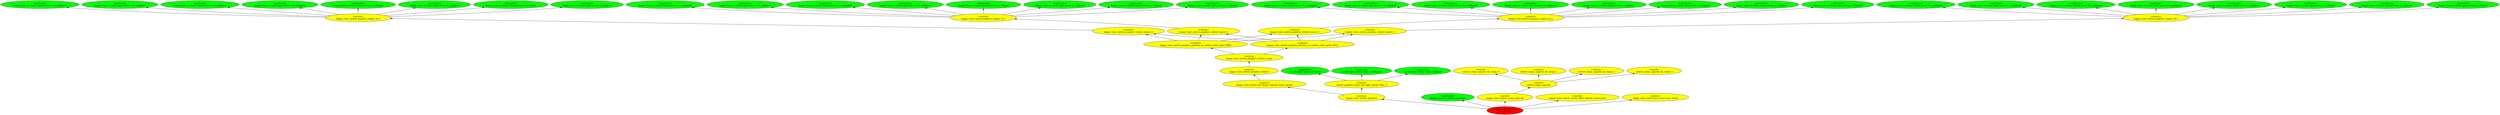 digraph {
rankdir="BT"
ss_tail_light_railcar_32px_2_unflipped [fillcolor=green style="filled" label="<spriteset>\nss_tail_light_railcar_32px_2_unflipped"]
ss_tail_light_railcar_32px_2_flipped [fillcolor=green style="filled" label="<spriteset>\nss_tail_light_railcar_32px_2_flipped"]
ss_tail_light_empty_unflipped [fillcolor=green style="filled" label="<spriteset>\nss_tail_light_empty_unflipped"]
switch_graphics_layer_tail_light_railcar_32px_2 [fillcolor=yellow style="filled" label="<switch>\nswitch_graphics_layer_tail_light_railcar_32px_2"]
switch_cargo_capacity_by_cargo_0 [fillcolor=yellow style="filled" label="<switch>\nswitch_cargo_capacity_by_cargo_0"]
switch_cargo_capacity_by_cargo_1 [fillcolor=yellow style="filled" label="<switch>\nswitch_cargo_capacity_by_cargo_1"]
switch_cargo_capacity_by_cargo_2 [fillcolor=yellow style="filled" label="<switch>\nswitch_cargo_capacity_by_cargo_2"]
switch_cargo_capacity_by_cargo_3 [fillcolor=yellow style="filled" label="<switch>\nswitch_cargo_capacity_by_cargo_3"]
switch_cargo_capacity [fillcolor=yellow style="filled" label="<switch>\nswitch_cargo_capacity"]
happy_train_ss_doors_closed_livery_1_0_unflipped [fillcolor=green style="filled" label="<spriteset>\nhappy_train_ss_doors_closed_livery_1_0_unflipped"]
happy_train_ss_doors_open_livery_1_0_unflipped [fillcolor=green style="filled" label="<spriteset>\nhappy_train_ss_doors_open_livery_1_0_unflipped"]
happy_train_ss_doors_closed_livery_2_0_unflipped [fillcolor=green style="filled" label="<spriteset>\nhappy_train_ss_doors_closed_livery_2_0_unflipped"]
happy_train_ss_doors_open_livery_2_0_unflipped [fillcolor=green style="filled" label="<spriteset>\nhappy_train_ss_doors_open_livery_2_0_unflipped"]
happy_train_ss_doors_closed_livery_1_0_flipped [fillcolor=green style="filled" label="<spriteset>\nhappy_train_ss_doors_closed_livery_1_0_flipped"]
happy_train_ss_doors_open_livery_1_0_flipped [fillcolor=green style="filled" label="<spriteset>\nhappy_train_ss_doors_open_livery_1_0_flipped"]
happy_train_ss_doors_closed_livery_2_0_flipped [fillcolor=green style="filled" label="<spriteset>\nhappy_train_ss_doors_closed_livery_2_0_flipped"]
happy_train_ss_doors_open_livery_2_0_flipped [fillcolor=green style="filled" label="<spriteset>\nhappy_train_ss_doors_open_livery_2_0_flipped"]
happy_train_switch_graphics_engine_id_0 [fillcolor=yellow style="filled" label="<switch>\nhappy_train_switch_graphics_engine_id_0"]
happy_train_switch_graphics_vehicle_layers_0 [fillcolor=yellow style="filled" label="<switch>\nhappy_train_switch_graphics_vehicle_layers_0"]
happy_train_ss_doors_closed_livery_1_1_unflipped [fillcolor=green style="filled" label="<spriteset>\nhappy_train_ss_doors_closed_livery_1_1_unflipped"]
happy_train_ss_doors_open_livery_1_1_unflipped [fillcolor=green style="filled" label="<spriteset>\nhappy_train_ss_doors_open_livery_1_1_unflipped"]
happy_train_ss_doors_closed_livery_2_1_unflipped [fillcolor=green style="filled" label="<spriteset>\nhappy_train_ss_doors_closed_livery_2_1_unflipped"]
happy_train_ss_doors_open_livery_2_1_unflipped [fillcolor=green style="filled" label="<spriteset>\nhappy_train_ss_doors_open_livery_2_1_unflipped"]
happy_train_ss_doors_closed_livery_1_1_flipped [fillcolor=green style="filled" label="<spriteset>\nhappy_train_ss_doors_closed_livery_1_1_flipped"]
happy_train_ss_doors_open_livery_1_1_flipped [fillcolor=green style="filled" label="<spriteset>\nhappy_train_ss_doors_open_livery_1_1_flipped"]
happy_train_ss_doors_closed_livery_2_1_flipped [fillcolor=green style="filled" label="<spriteset>\nhappy_train_ss_doors_closed_livery_2_1_flipped"]
happy_train_ss_doors_open_livery_2_1_flipped [fillcolor=green style="filled" label="<spriteset>\nhappy_train_ss_doors_open_livery_2_1_flipped"]
happy_train_switch_graphics_engine_id_1 [fillcolor=yellow style="filled" label="<switch>\nhappy_train_switch_graphics_engine_id_1"]
happy_train_switch_graphics_vehicle_layers_1 [fillcolor=yellow style="filled" label="<switch>\nhappy_train_switch_graphics_vehicle_layers_1"]
happy_train_ss_doors_closed_livery_1_2_unflipped [fillcolor=green style="filled" label="<spriteset>\nhappy_train_ss_doors_closed_livery_1_2_unflipped"]
happy_train_ss_doors_open_livery_1_2_unflipped [fillcolor=green style="filled" label="<spriteset>\nhappy_train_ss_doors_open_livery_1_2_unflipped"]
happy_train_ss_doors_closed_livery_2_2_unflipped [fillcolor=green style="filled" label="<spriteset>\nhappy_train_ss_doors_closed_livery_2_2_unflipped"]
happy_train_ss_doors_open_livery_2_2_unflipped [fillcolor=green style="filled" label="<spriteset>\nhappy_train_ss_doors_open_livery_2_2_unflipped"]
happy_train_ss_doors_closed_livery_1_2_flipped [fillcolor=green style="filled" label="<spriteset>\nhappy_train_ss_doors_closed_livery_1_2_flipped"]
happy_train_ss_doors_open_livery_1_2_flipped [fillcolor=green style="filled" label="<spriteset>\nhappy_train_ss_doors_open_livery_1_2_flipped"]
happy_train_ss_doors_closed_livery_2_2_flipped [fillcolor=green style="filled" label="<spriteset>\nhappy_train_ss_doors_closed_livery_2_2_flipped"]
happy_train_ss_doors_open_livery_2_2_flipped [fillcolor=green style="filled" label="<spriteset>\nhappy_train_ss_doors_open_livery_2_2_flipped"]
happy_train_switch_graphics_engine_id_2 [fillcolor=yellow style="filled" label="<switch>\nhappy_train_switch_graphics_engine_id_2"]
happy_train_switch_graphics_vehicle_layers_2 [fillcolor=yellow style="filled" label="<switch>\nhappy_train_switch_graphics_vehicle_layers_2"]
happy_train_ss_doors_closed_livery_1_3_unflipped [fillcolor=green style="filled" label="<spriteset>\nhappy_train_ss_doors_closed_livery_1_3_unflipped"]
happy_train_ss_doors_open_livery_1_3_unflipped [fillcolor=green style="filled" label="<spriteset>\nhappy_train_ss_doors_open_livery_1_3_unflipped"]
happy_train_ss_doors_closed_livery_2_3_unflipped [fillcolor=green style="filled" label="<spriteset>\nhappy_train_ss_doors_closed_livery_2_3_unflipped"]
happy_train_ss_doors_open_livery_2_3_unflipped [fillcolor=green style="filled" label="<spriteset>\nhappy_train_ss_doors_open_livery_2_3_unflipped"]
happy_train_ss_doors_closed_livery_1_3_flipped [fillcolor=green style="filled" label="<spriteset>\nhappy_train_ss_doors_closed_livery_1_3_flipped"]
happy_train_ss_doors_open_livery_1_3_flipped [fillcolor=green style="filled" label="<spriteset>\nhappy_train_ss_doors_open_livery_1_3_flipped"]
happy_train_ss_doors_closed_livery_2_3_flipped [fillcolor=green style="filled" label="<spriteset>\nhappy_train_ss_doors_closed_livery_2_3_flipped"]
happy_train_ss_doors_open_livery_2_3_flipped [fillcolor=green style="filled" label="<spriteset>\nhappy_train_ss_doors_open_livery_2_3_flipped"]
happy_train_switch_graphics_engine_id_3 [fillcolor=yellow style="filled" label="<switch>\nhappy_train_switch_graphics_engine_id_3"]
happy_train_switch_graphics_vehicle_layers_3 [fillcolor=yellow style="filled" label="<switch>\nhappy_train_switch_graphics_vehicle_layers_3"]
happy_train_switch_graphics_position_in_consist_entry_point_PASS [fillcolor=yellow style="filled" label="<switch>\nhappy_train_switch_graphics_position_in_consist_entry_point_PASS"]
happy_train_switch_graphics_position_in_consist_entry_point_DFLT [fillcolor=yellow style="filled" label="<switch>\nhappy_train_switch_graphics_position_in_consist_entry_point_DFLT"]
happy_train_switch_graphics_vehicle_cargo [fillcolor=yellow style="filled" label="<switch>\nhappy_train_switch_graphics_vehicle_cargo"]
happy_train_switch_graphics_vehicle [fillcolor=yellow style="filled" label="<switch>\nhappy_train_switch_graphics_vehicle"]
happy_train_ss_vehicle_purchase [fillcolor=green style="filled" label="<spriteset>\nhappy_train_ss_vehicle_purchase"]
happy_train_switch_set_layers_register_more_sprites [fillcolor=yellow style="filled" label="<switch>\nhappy_train_switch_set_layers_register_more_sprites"]
happy_train_switch_graphics [fillcolor=yellow style="filled" label="<switch>\nhappy_train_switch_graphics"]
happy_train_switch_cargo_capacity [fillcolor=yellow style="filled" label="<switch>\nhappy_train_switch_cargo_capacity"]
happy_train_switch_create_effect_default_unreversed [fillcolor=yellow style="filled" label="<switch>\nhappy_train_switch_create_effect_default_unreversed"]
happy_train_switch_buy_menu_text_result [fillcolor=yellow style="filled" label="<switch>\nhappy_train_switch_buy_menu_text_result"]
happy_train [fillcolor=red style="filled" label="<FEAT_TRAINS 100>\nhappy_train"]
happy_train_switch_graphics_engine_id_0->happy_train_ss_doors_open_livery_2_0_flipped
happy_train_switch_graphics_engine_id_3->happy_train_ss_doors_closed_livery_1_3_unflipped
happy_train_switch_graphics_engine_id_3->happy_train_ss_doors_closed_livery_2_3_flipped
happy_train_switch_graphics_engine_id_1->happy_train_ss_doors_open_livery_2_1_unflipped
happy_train_switch_graphics_engine_id_3->happy_train_ss_doors_open_livery_2_3_flipped
happy_train->happy_train_switch_create_effect_default_unreversed
happy_train_switch_graphics_position_in_consist_entry_point_DFLT->happy_train_switch_graphics_vehicle_layers_2
happy_train_switch_graphics_engine_id_0->happy_train_ss_doors_open_livery_2_0_unflipped
happy_train_switch_graphics_engine_id_2->happy_train_ss_doors_closed_livery_1_2_unflipped
happy_train_switch_graphics_engine_id_3->happy_train_ss_doors_open_livery_1_3_flipped
happy_train->happy_train_ss_vehicle_purchase
happy_train_switch_graphics_position_in_consist_entry_point_PASS->happy_train_switch_graphics_vehicle_layers_1
happy_train_switch_graphics_position_in_consist_entry_point_PASS->happy_train_switch_graphics_vehicle_layers_3
happy_train_switch_graphics_engine_id_1->happy_train_ss_doors_closed_livery_2_1_unflipped
happy_train_switch_graphics_position_in_consist_entry_point_PASS->happy_train_switch_graphics_vehicle_layers_2
switch_graphics_layer_tail_light_railcar_32px_2->ss_tail_light_railcar_32px_2_unflipped
happy_train_switch_graphics_position_in_consist_entry_point_DFLT->happy_train_switch_graphics_vehicle_layers_3
happy_train_switch_cargo_capacity->switch_cargo_capacity
happy_train_switch_graphics_vehicle_cargo->happy_train_switch_graphics_position_in_consist_entry_point_PASS
happy_train_switch_graphics_engine_id_1->happy_train_ss_doors_open_livery_2_1_flipped
happy_train_switch_graphics_engine_id_2->happy_train_ss_doors_closed_livery_2_2_flipped
happy_train_switch_graphics_engine_id_1->happy_train_ss_doors_open_livery_1_1_unflipped
switch_cargo_capacity->switch_cargo_capacity_by_cargo_1
happy_train_switch_graphics_position_in_consist_entry_point_DFLT->happy_train_switch_graphics_vehicle_layers_0
happy_train->happy_train_switch_buy_menu_text_result
happy_train_switch_graphics_vehicle->happy_train_switch_graphics_vehicle_cargo
switch_graphics_layer_tail_light_railcar_32px_2->ss_tail_light_railcar_32px_2_flipped
happy_train_switch_graphics_engine_id_1->happy_train_ss_doors_open_livery_1_1_flipped
happy_train_switch_graphics_engine_id_0->happy_train_ss_doors_open_livery_1_0_flipped
happy_train_switch_graphics_position_in_consist_entry_point_DFLT->happy_train_switch_graphics_vehicle_layers_1
happy_train_switch_graphics_engine_id_1->happy_train_ss_doors_closed_livery_1_1_unflipped
happy_train_switch_graphics_engine_id_3->happy_train_ss_doors_closed_livery_2_3_unflipped
happy_train_switch_graphics_engine_id_2->happy_train_ss_doors_open_livery_2_2_unflipped
happy_train_switch_graphics_position_in_consist_entry_point_PASS->happy_train_switch_graphics_vehicle_layers_0
switch_cargo_capacity->switch_cargo_capacity_by_cargo_3
switch_graphics_layer_tail_light_railcar_32px_2->ss_tail_light_empty_unflipped
happy_train_switch_graphics_engine_id_1->happy_train_ss_doors_closed_livery_1_1_flipped
happy_train_switch_graphics_engine_id_2->happy_train_ss_doors_open_livery_2_2_flipped
switch_cargo_capacity->switch_cargo_capacity_by_cargo_0
happy_train_switch_graphics_engine_id_2->happy_train_ss_doors_open_livery_1_2_unflipped
happy_train_switch_graphics_engine_id_0->happy_train_ss_doors_open_livery_1_0_unflipped
happy_train_switch_graphics_engine_id_0->happy_train_ss_doors_closed_livery_1_0_flipped
happy_train_switch_graphics_engine_id_0->happy_train_ss_doors_closed_livery_2_0_unflipped
happy_train_switch_graphics_engine_id_3->happy_train_ss_doors_open_livery_1_3_unflipped
happy_train_switch_graphics_engine_id_3->happy_train_ss_doors_open_livery_2_3_unflipped
happy_train_switch_graphics_vehicle_layers_0->happy_train_switch_graphics_engine_id_0
happy_train_switch_graphics_vehicle_layers_3->happy_train_switch_graphics_engine_id_3
happy_train_switch_graphics_engine_id_1->happy_train_ss_doors_closed_livery_2_1_flipped
happy_train_switch_graphics->happy_train_switch_set_layers_register_more_sprites
happy_train_switch_graphics_engine_id_0->happy_train_ss_doors_closed_livery_1_0_unflipped
happy_train->happy_train_switch_cargo_capacity
happy_train_switch_graphics_vehicle_cargo->happy_train_switch_graphics_position_in_consist_entry_point_DFLT
happy_train_switch_graphics_engine_id_2->happy_train_ss_doors_open_livery_1_2_flipped
happy_train_switch_graphics_engine_id_0->happy_train_ss_doors_closed_livery_2_0_flipped
happy_train_switch_graphics_vehicle_layers_2->happy_train_switch_graphics_engine_id_2
happy_train_switch_graphics_vehicle_layers_1->happy_train_switch_graphics_engine_id_1
happy_train_switch_graphics->switch_graphics_layer_tail_light_railcar_32px_2
happy_train_switch_set_layers_register_more_sprites->happy_train_switch_graphics_vehicle
happy_train_switch_graphics_engine_id_2->happy_train_ss_doors_closed_livery_2_2_unflipped
switch_cargo_capacity->switch_cargo_capacity_by_cargo_2
happy_train_switch_graphics_engine_id_2->happy_train_ss_doors_closed_livery_1_2_flipped
happy_train->happy_train_switch_graphics
happy_train_switch_graphics_engine_id_3->happy_train_ss_doors_closed_livery_1_3_flipped
}
